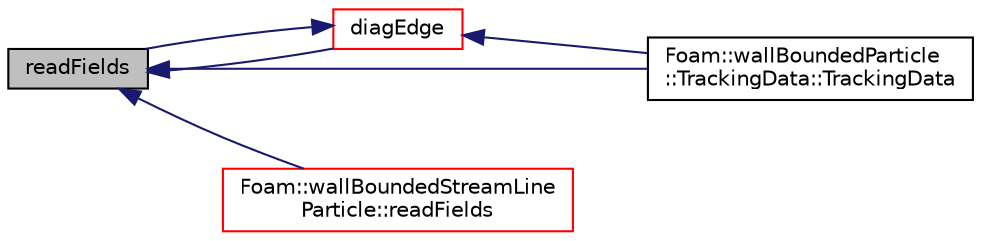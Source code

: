 digraph "readFields"
{
  bgcolor="transparent";
  edge [fontname="Helvetica",fontsize="10",labelfontname="Helvetica",labelfontsize="10"];
  node [fontname="Helvetica",fontsize="10",shape=record];
  rankdir="LR";
  Node1 [label="readFields",height=0.2,width=0.4,color="black", fillcolor="grey75", style="filled", fontcolor="black"];
  Node1 -> Node2 [dir="back",color="midnightblue",fontsize="10",style="solid",fontname="Helvetica"];
  Node2 [label="diagEdge",height=0.2,width=0.4,color="red",URL="$a02924.html#afd41a1d0edfddfa2017a48f5d6e7738d",tooltip="-1 or diagonal edge "];
  Node2 -> Node1 [dir="back",color="midnightblue",fontsize="10",style="solid",fontname="Helvetica"];
  Node2 -> Node3 [dir="back",color="midnightblue",fontsize="10",style="solid",fontname="Helvetica"];
  Node3 [label="Foam::wallBoundedParticle\l::TrackingData::TrackingData",height=0.2,width=0.4,color="black",URL="$a02727.html#a6314a22146c220ef091a623801dc2b2d"];
  Node1 -> Node4 [dir="back",color="midnightblue",fontsize="10",style="solid",fontname="Helvetica"];
  Node4 [label="Foam::wallBoundedStreamLine\lParticle::readFields",height=0.2,width=0.4,color="red",URL="$a02926.html#ae1b5d2c10ca3d41e997a390d1dca1853",tooltip="Read. "];
  Node1 -> Node3 [dir="back",color="midnightblue",fontsize="10",style="solid",fontname="Helvetica"];
}
